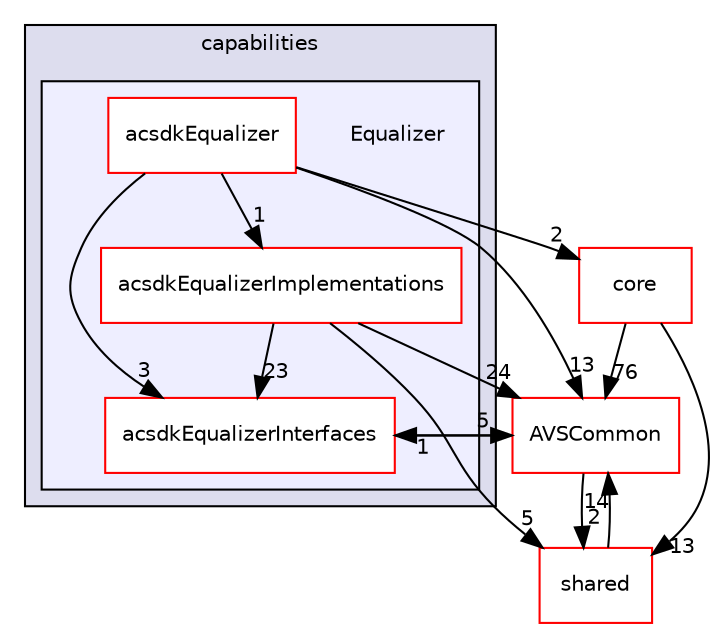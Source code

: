 digraph "/workplace/avs-device-sdk/capabilities/Equalizer" {
  compound=true
  node [ fontsize="10", fontname="Helvetica"];
  edge [ labelfontsize="10", labelfontname="Helvetica"];
  subgraph clusterdir_55f1e16e469d547c636a522dac21b8a1 {
    graph [ bgcolor="#ddddee", pencolor="black", label="capabilities" fontname="Helvetica", fontsize="10", URL="dir_55f1e16e469d547c636a522dac21b8a1.html"]
  subgraph clusterdir_93bd0102826ece8585dc4da73daf2d1d {
    graph [ bgcolor="#eeeeff", pencolor="black", label="" URL="dir_93bd0102826ece8585dc4da73daf2d1d.html"];
    dir_93bd0102826ece8585dc4da73daf2d1d [shape=plaintext label="Equalizer"];
    dir_4307b1d6713110c6a1e815149f665aa1 [shape=box label="acsdkEqualizer" color="red" fillcolor="white" style="filled" URL="dir_4307b1d6713110c6a1e815149f665aa1.html"];
    dir_2a36deac1a3e1a226a789cbfacbb8bfa [shape=box label="acsdkEqualizerImplementations" color="red" fillcolor="white" style="filled" URL="dir_2a36deac1a3e1a226a789cbfacbb8bfa.html"];
    dir_e13649c008142110e36acbd52973a0dc [shape=box label="acsdkEqualizerInterfaces" color="red" fillcolor="white" style="filled" URL="dir_e13649c008142110e36acbd52973a0dc.html"];
  }
  }
  dir_9982052f7ce695d12571567315b2fafa [shape=box label="shared" fillcolor="white" style="filled" color="red" URL="dir_9982052f7ce695d12571567315b2fafa.html"];
  dir_13e65effb2bde530b17b3d5eefcd0266 [shape=box label="AVSCommon" fillcolor="white" style="filled" color="red" URL="dir_13e65effb2bde530b17b3d5eefcd0266.html"];
  dir_4270bfced15e0e73154b13468c7c9ad9 [shape=box label="core" fillcolor="white" style="filled" color="red" URL="dir_4270bfced15e0e73154b13468c7c9ad9.html"];
  dir_e13649c008142110e36acbd52973a0dc->dir_13e65effb2bde530b17b3d5eefcd0266 [headlabel="5", labeldistance=1.5 headhref="dir_000320_000017.html"];
  dir_9982052f7ce695d12571567315b2fafa->dir_13e65effb2bde530b17b3d5eefcd0266 [headlabel="14", labeldistance=1.5 headhref="dir_000598_000017.html"];
  dir_13e65effb2bde530b17b3d5eefcd0266->dir_e13649c008142110e36acbd52973a0dc [headlabel="1", labeldistance=1.5 headhref="dir_000017_000320.html"];
  dir_13e65effb2bde530b17b3d5eefcd0266->dir_9982052f7ce695d12571567315b2fafa [headlabel="2", labeldistance=1.5 headhref="dir_000017_000598.html"];
  dir_4270bfced15e0e73154b13468c7c9ad9->dir_9982052f7ce695d12571567315b2fafa [headlabel="13", labeldistance=1.5 headhref="dir_000461_000598.html"];
  dir_4270bfced15e0e73154b13468c7c9ad9->dir_13e65effb2bde530b17b3d5eefcd0266 [headlabel="76", labeldistance=1.5 headhref="dir_000461_000017.html"];
  dir_4307b1d6713110c6a1e815149f665aa1->dir_e13649c008142110e36acbd52973a0dc [headlabel="3", labeldistance=1.5 headhref="dir_000311_000320.html"];
  dir_4307b1d6713110c6a1e815149f665aa1->dir_13e65effb2bde530b17b3d5eefcd0266 [headlabel="13", labeldistance=1.5 headhref="dir_000311_000017.html"];
  dir_4307b1d6713110c6a1e815149f665aa1->dir_4270bfced15e0e73154b13468c7c9ad9 [headlabel="2", labeldistance=1.5 headhref="dir_000311_000461.html"];
  dir_4307b1d6713110c6a1e815149f665aa1->dir_2a36deac1a3e1a226a789cbfacbb8bfa [headlabel="1", labeldistance=1.5 headhref="dir_000311_000315.html"];
  dir_2a36deac1a3e1a226a789cbfacbb8bfa->dir_e13649c008142110e36acbd52973a0dc [headlabel="23", labeldistance=1.5 headhref="dir_000315_000320.html"];
  dir_2a36deac1a3e1a226a789cbfacbb8bfa->dir_9982052f7ce695d12571567315b2fafa [headlabel="5", labeldistance=1.5 headhref="dir_000315_000598.html"];
  dir_2a36deac1a3e1a226a789cbfacbb8bfa->dir_13e65effb2bde530b17b3d5eefcd0266 [headlabel="24", labeldistance=1.5 headhref="dir_000315_000017.html"];
}
